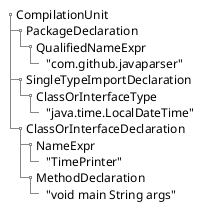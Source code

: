 @startuml
salt
{
  {T
  + CompilationUnit
  ++ PackageDeclaration
  +++ QualifiedNameExpr
  ++++"com.github.javaparser"
  ++ SingleTypeImportDeclaration
  +++ ClassOrInterfaceType
  ++++"java.time.LocalDateTime"
  ++ ClassOrInterfaceDeclaration
  +++ NameExpr
  ++++ "TimePrinter"
  +++ MethodDeclaration
  ++++ "void main String args"
  }
}
@enduml